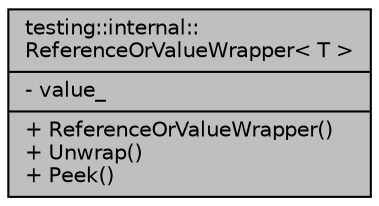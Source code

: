 digraph "testing::internal::ReferenceOrValueWrapper&lt; T &gt;"
{
  edge [fontname="Helvetica",fontsize="10",labelfontname="Helvetica",labelfontsize="10"];
  node [fontname="Helvetica",fontsize="10",shape=record];
  Node1 [label="{testing::internal::\lReferenceOrValueWrapper\< T \>\n|- value_\l|+ ReferenceOrValueWrapper()\l+ Unwrap()\l+ Peek()\l}",height=0.2,width=0.4,color="black", fillcolor="grey75", style="filled", fontcolor="black"];
}
